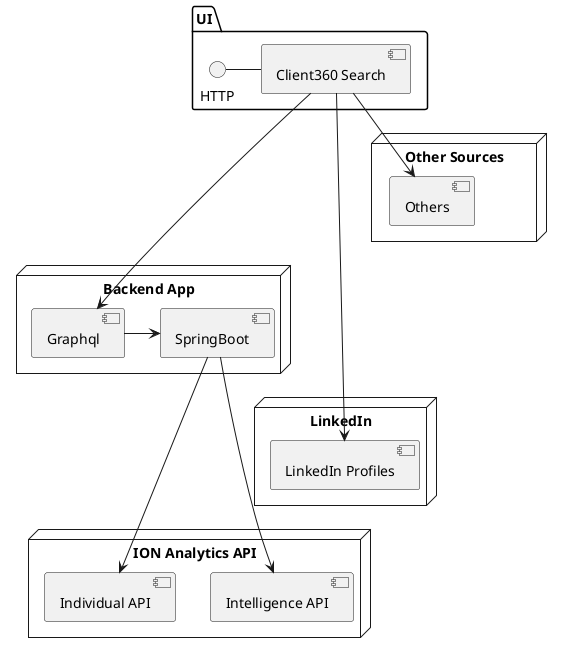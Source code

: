 @startuml
'https://plantuml.com/component-diagram


package "UI" {
  HTTP - [Client360 Search]
}

node "Backend App" {
   [Graphql]
   [SpringBoot]
}

node "ION Analytics API" {
  [Individual API]
  [Intelligence API]
}

node "LinkedIn" {
  [LinkedIn Profiles]
}

node "Other Sources" {
  [Others]
}


[Client360 Search] ---> [Graphql]
[Graphql] -> [SpringBoot]
[SpringBoot] ---> [Intelligence API]
[SpringBoot] ---> [Individual API]
[Client360 Search] ----> [LinkedIn Profiles]
[Client360 Search] --> [Others]
@enduml
